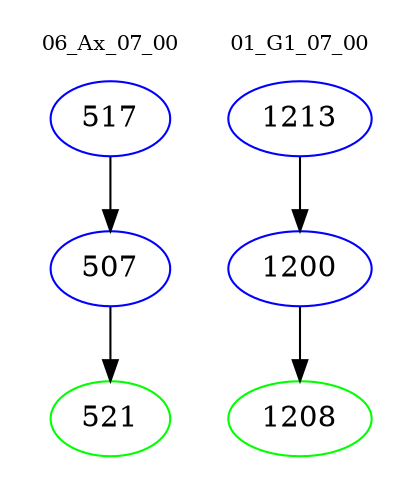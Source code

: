 digraph{
subgraph cluster_0 {
color = white
label = "06_Ax_07_00";
fontsize=10;
T0_517 [label="517", color="blue"]
T0_517 -> T0_507 [color="black"]
T0_507 [label="507", color="blue"]
T0_507 -> T0_521 [color="black"]
T0_521 [label="521", color="green"]
}
subgraph cluster_1 {
color = white
label = "01_G1_07_00";
fontsize=10;
T1_1213 [label="1213", color="blue"]
T1_1213 -> T1_1200 [color="black"]
T1_1200 [label="1200", color="blue"]
T1_1200 -> T1_1208 [color="black"]
T1_1208 [label="1208", color="green"]
}
}
